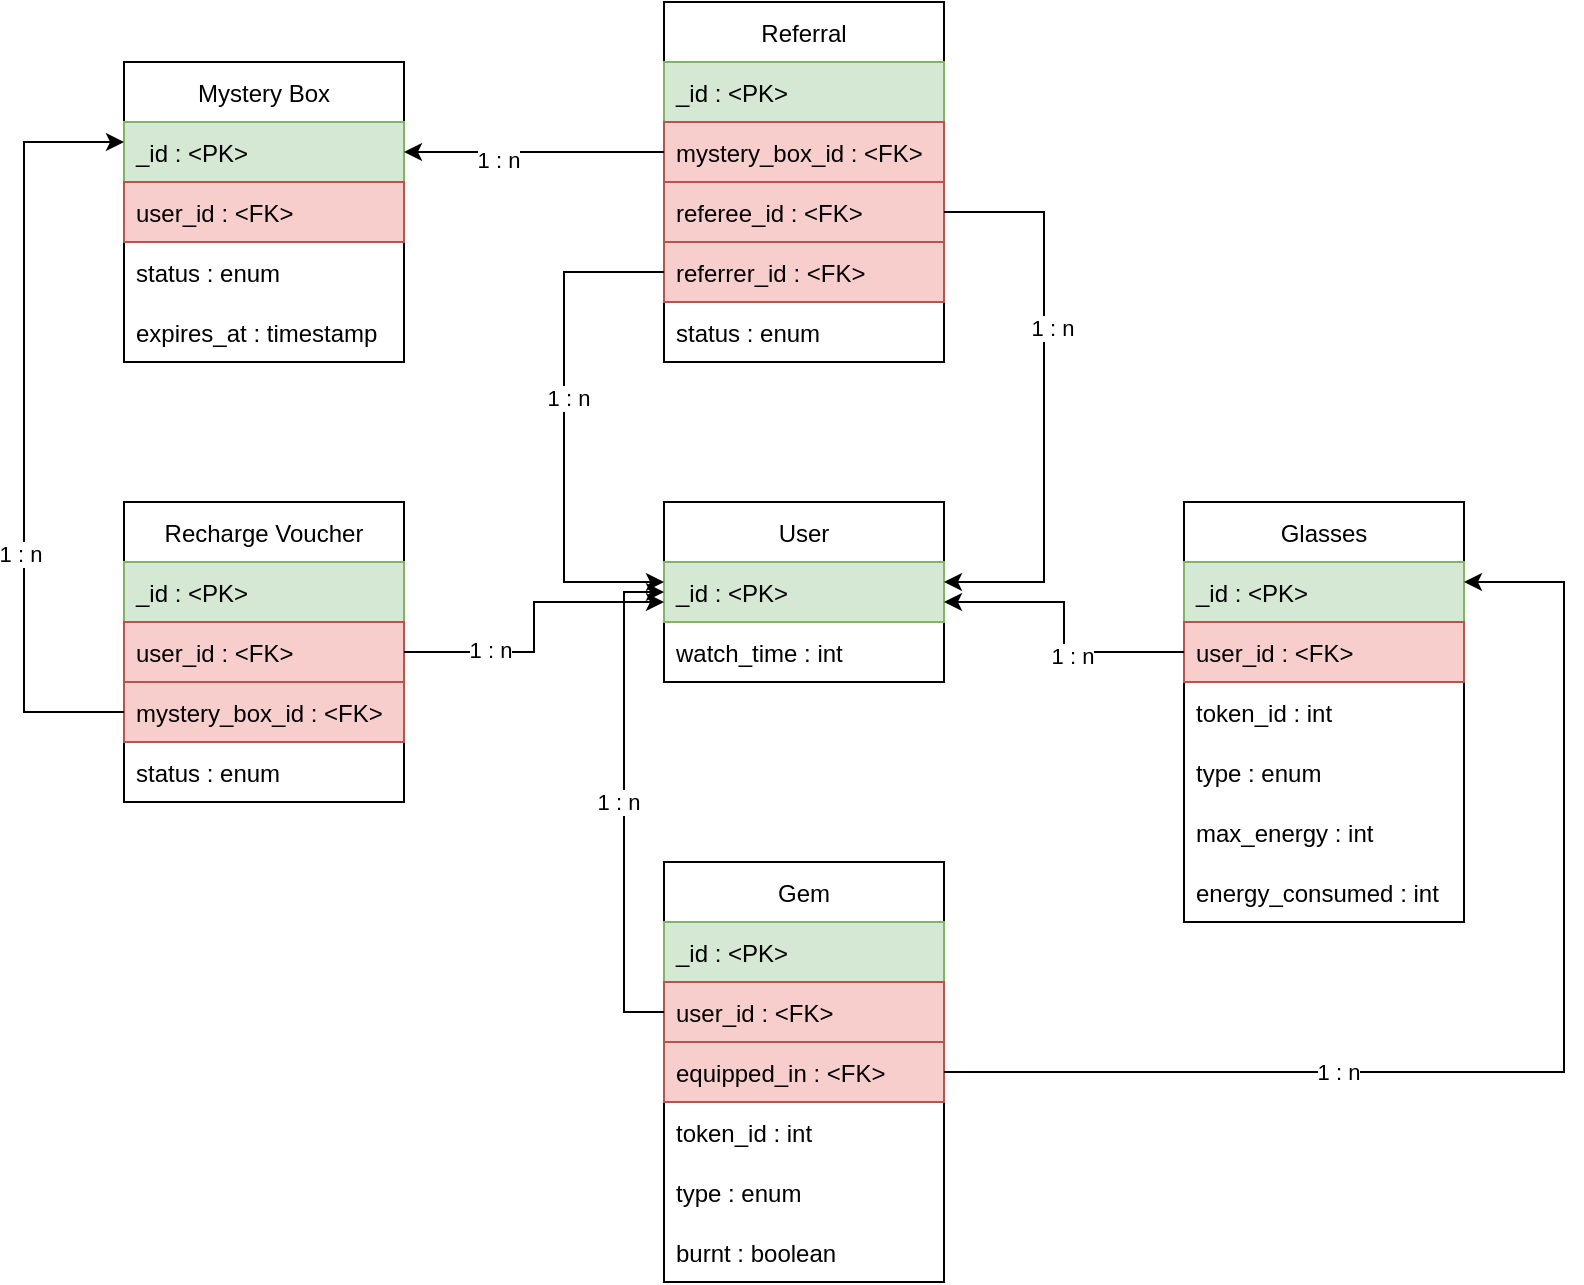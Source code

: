 <mxfile version="20.2.1" type="github">
  <diagram id="acP68zsj97dmY6Sf0IXW" name="Page-1">
    <mxGraphModel dx="279" dy="534" grid="1" gridSize="10" guides="1" tooltips="1" connect="1" arrows="1" fold="1" page="1" pageScale="1" pageWidth="827" pageHeight="1169" math="0" shadow="0">
      <root>
        <mxCell id="0" />
        <mxCell id="1" parent="0" />
        <mxCell id="Qq_VRPktxRhrN_NKrk4j-2" value="Mystery Box" style="swimlane;fontStyle=0;childLayout=stackLayout;horizontal=1;startSize=30;horizontalStack=0;resizeParent=1;resizeParentMax=0;resizeLast=0;collapsible=1;marginBottom=0;" parent="1" vertex="1">
          <mxGeometry x="1150" y="470" width="140" height="150" as="geometry">
            <mxRectangle x="1101" y="490" width="60" height="30" as="alternateBounds" />
          </mxGeometry>
        </mxCell>
        <mxCell id="Qq_VRPktxRhrN_NKrk4j-3" value="_id : &lt;PK&gt;" style="text;strokeColor=#82b366;fillColor=#d5e8d4;align=left;verticalAlign=middle;spacingLeft=4;spacingRight=4;overflow=hidden;points=[[0,0.5],[1,0.5]];portConstraint=eastwest;rotatable=0;" parent="Qq_VRPktxRhrN_NKrk4j-2" vertex="1">
          <mxGeometry y="30" width="140" height="30" as="geometry" />
        </mxCell>
        <mxCell id="Qq_VRPktxRhrN_NKrk4j-6" value="user_id : &lt;FK&gt;" style="text;strokeColor=#b85450;fillColor=#f8cecc;align=left;verticalAlign=middle;spacingLeft=4;spacingRight=4;overflow=hidden;points=[[0,0.5],[1,0.5]];portConstraint=eastwest;rotatable=0;" parent="Qq_VRPktxRhrN_NKrk4j-2" vertex="1">
          <mxGeometry y="60" width="140" height="30" as="geometry" />
        </mxCell>
        <mxCell id="Qq_VRPktxRhrN_NKrk4j-7" value="status : enum" style="text;strokeColor=none;fillColor=none;align=left;verticalAlign=middle;spacingLeft=4;spacingRight=4;overflow=hidden;points=[[0,0.5],[1,0.5]];portConstraint=eastwest;rotatable=0;" parent="Qq_VRPktxRhrN_NKrk4j-2" vertex="1">
          <mxGeometry y="90" width="140" height="30" as="geometry" />
        </mxCell>
        <mxCell id="Qq_VRPktxRhrN_NKrk4j-8" value="expires_at : timestamp" style="text;strokeColor=none;fillColor=none;align=left;verticalAlign=middle;spacingLeft=4;spacingRight=4;overflow=hidden;points=[[0,0.5],[1,0.5]];portConstraint=eastwest;rotatable=0;" parent="Qq_VRPktxRhrN_NKrk4j-2" vertex="1">
          <mxGeometry y="120" width="140" height="30" as="geometry" />
        </mxCell>
        <mxCell id="Qq_VRPktxRhrN_NKrk4j-9" value="Recharge Voucher" style="swimlane;fontStyle=0;childLayout=stackLayout;horizontal=1;startSize=30;horizontalStack=0;resizeParent=1;resizeParentMax=0;resizeLast=0;collapsible=1;marginBottom=0;" parent="1" vertex="1">
          <mxGeometry x="1150" y="690" width="140" height="150" as="geometry">
            <mxRectangle x="1101" y="490" width="60" height="30" as="alternateBounds" />
          </mxGeometry>
        </mxCell>
        <mxCell id="Qq_VRPktxRhrN_NKrk4j-10" value="_id : &lt;PK&gt;" style="text;strokeColor=#82b366;fillColor=#d5e8d4;align=left;verticalAlign=middle;spacingLeft=4;spacingRight=4;overflow=hidden;points=[[0,0.5],[1,0.5]];portConstraint=eastwest;rotatable=0;" parent="Qq_VRPktxRhrN_NKrk4j-9" vertex="1">
          <mxGeometry y="30" width="140" height="30" as="geometry" />
        </mxCell>
        <mxCell id="Qq_VRPktxRhrN_NKrk4j-11" value="user_id : &lt;FK&gt;" style="text;strokeColor=#b85450;fillColor=#f8cecc;align=left;verticalAlign=middle;spacingLeft=4;spacingRight=4;overflow=hidden;points=[[0,0.5],[1,0.5]];portConstraint=eastwest;rotatable=0;" parent="Qq_VRPktxRhrN_NKrk4j-9" vertex="1">
          <mxGeometry y="60" width="140" height="30" as="geometry" />
        </mxCell>
        <mxCell id="Qq_VRPktxRhrN_NKrk4j-12" value="mystery_box_id : &lt;FK&gt;" style="text;strokeColor=#b85450;fillColor=#f8cecc;align=left;verticalAlign=middle;spacingLeft=4;spacingRight=4;overflow=hidden;points=[[0,0.5],[1,0.5]];portConstraint=eastwest;rotatable=0;" parent="Qq_VRPktxRhrN_NKrk4j-9" vertex="1">
          <mxGeometry y="90" width="140" height="30" as="geometry" />
        </mxCell>
        <mxCell id="Qq_VRPktxRhrN_NKrk4j-13" value="status : enum" style="text;strokeColor=none;fillColor=none;align=left;verticalAlign=middle;spacingLeft=4;spacingRight=4;overflow=hidden;points=[[0,0.5],[1,0.5]];portConstraint=eastwest;rotatable=0;" parent="Qq_VRPktxRhrN_NKrk4j-9" vertex="1">
          <mxGeometry y="120" width="140" height="30" as="geometry" />
        </mxCell>
        <mxCell id="Qq_VRPktxRhrN_NKrk4j-14" value="Gem" style="swimlane;fontStyle=0;childLayout=stackLayout;horizontal=1;startSize=30;horizontalStack=0;resizeParent=1;resizeParentMax=0;resizeLast=0;collapsible=1;marginBottom=0;" parent="1" vertex="1">
          <mxGeometry x="1420" y="870" width="140" height="210" as="geometry">
            <mxRectangle x="1101" y="490" width="60" height="30" as="alternateBounds" />
          </mxGeometry>
        </mxCell>
        <mxCell id="Qq_VRPktxRhrN_NKrk4j-15" value="_id : &lt;PK&gt;" style="text;strokeColor=#82b366;fillColor=#d5e8d4;align=left;verticalAlign=middle;spacingLeft=4;spacingRight=4;overflow=hidden;points=[[0,0.5],[1,0.5]];portConstraint=eastwest;rotatable=0;" parent="Qq_VRPktxRhrN_NKrk4j-14" vertex="1">
          <mxGeometry y="30" width="140" height="30" as="geometry" />
        </mxCell>
        <mxCell id="Qq_VRPktxRhrN_NKrk4j-16" value="user_id : &lt;FK&gt;" style="text;strokeColor=#b85450;fillColor=#f8cecc;align=left;verticalAlign=middle;spacingLeft=4;spacingRight=4;overflow=hidden;points=[[0,0.5],[1,0.5]];portConstraint=eastwest;rotatable=0;" parent="Qq_VRPktxRhrN_NKrk4j-14" vertex="1">
          <mxGeometry y="60" width="140" height="30" as="geometry" />
        </mxCell>
        <mxCell id="Qq_VRPktxRhrN_NKrk4j-44" value="equipped_in : &lt;FK&gt;" style="text;strokeColor=#b85450;fillColor=#f8cecc;align=left;verticalAlign=middle;spacingLeft=4;spacingRight=4;overflow=hidden;points=[[0,0.5],[1,0.5]];portConstraint=eastwest;rotatable=0;" parent="Qq_VRPktxRhrN_NKrk4j-14" vertex="1">
          <mxGeometry y="90" width="140" height="30" as="geometry" />
        </mxCell>
        <mxCell id="Qq_VRPktxRhrN_NKrk4j-17" value="token_id : int" style="text;strokeColor=none;fillColor=none;align=left;verticalAlign=middle;spacingLeft=4;spacingRight=4;overflow=hidden;points=[[0,0.5],[1,0.5]];portConstraint=eastwest;rotatable=0;" parent="Qq_VRPktxRhrN_NKrk4j-14" vertex="1">
          <mxGeometry y="120" width="140" height="30" as="geometry" />
        </mxCell>
        <mxCell id="Qq_VRPktxRhrN_NKrk4j-18" value="type : enum" style="text;strokeColor=none;fillColor=none;align=left;verticalAlign=middle;spacingLeft=4;spacingRight=4;overflow=hidden;points=[[0,0.5],[1,0.5]];portConstraint=eastwest;rotatable=0;" parent="Qq_VRPktxRhrN_NKrk4j-14" vertex="1">
          <mxGeometry y="150" width="140" height="30" as="geometry" />
        </mxCell>
        <mxCell id="Qq_VRPktxRhrN_NKrk4j-49" value="burnt : boolean" style="text;strokeColor=none;fillColor=none;align=left;verticalAlign=middle;spacingLeft=4;spacingRight=4;overflow=hidden;points=[[0,0.5],[1,0.5]];portConstraint=eastwest;rotatable=0;" parent="Qq_VRPktxRhrN_NKrk4j-14" vertex="1">
          <mxGeometry y="180" width="140" height="30" as="geometry" />
        </mxCell>
        <mxCell id="Qq_VRPktxRhrN_NKrk4j-19" value="Glasses" style="swimlane;fontStyle=0;childLayout=stackLayout;horizontal=1;startSize=30;horizontalStack=0;resizeParent=1;resizeParentMax=0;resizeLast=0;collapsible=1;marginBottom=0;" parent="1" vertex="1">
          <mxGeometry x="1680" y="690" width="140" height="210" as="geometry">
            <mxRectangle x="1101" y="490" width="60" height="30" as="alternateBounds" />
          </mxGeometry>
        </mxCell>
        <mxCell id="Qq_VRPktxRhrN_NKrk4j-20" value="_id : &lt;PK&gt;" style="text;strokeColor=#82b366;fillColor=#d5e8d4;align=left;verticalAlign=middle;spacingLeft=4;spacingRight=4;overflow=hidden;points=[[0,0.5],[1,0.5]];portConstraint=eastwest;rotatable=0;" parent="Qq_VRPktxRhrN_NKrk4j-19" vertex="1">
          <mxGeometry y="30" width="140" height="30" as="geometry" />
        </mxCell>
        <mxCell id="Qq_VRPktxRhrN_NKrk4j-21" value="user_id : &lt;FK&gt;" style="text;strokeColor=#b85450;fillColor=#f8cecc;align=left;verticalAlign=middle;spacingLeft=4;spacingRight=4;overflow=hidden;points=[[0,0.5],[1,0.5]];portConstraint=eastwest;rotatable=0;" parent="Qq_VRPktxRhrN_NKrk4j-19" vertex="1">
          <mxGeometry y="60" width="140" height="30" as="geometry" />
        </mxCell>
        <mxCell id="Qq_VRPktxRhrN_NKrk4j-35" value="token_id : int" style="text;strokeColor=none;fillColor=none;align=left;verticalAlign=middle;spacingLeft=4;spacingRight=4;overflow=hidden;points=[[0,0.5],[1,0.5]];portConstraint=eastwest;rotatable=0;" parent="Qq_VRPktxRhrN_NKrk4j-19" vertex="1">
          <mxGeometry y="90" width="140" height="30" as="geometry" />
        </mxCell>
        <mxCell id="Qq_VRPktxRhrN_NKrk4j-36" value="type : enum" style="text;strokeColor=none;fillColor=none;align=left;verticalAlign=middle;spacingLeft=4;spacingRight=4;overflow=hidden;points=[[0,0.5],[1,0.5]];portConstraint=eastwest;rotatable=0;" parent="Qq_VRPktxRhrN_NKrk4j-19" vertex="1">
          <mxGeometry y="120" width="140" height="30" as="geometry" />
        </mxCell>
        <mxCell id="Qq_VRPktxRhrN_NKrk4j-22" value="max_energy : int" style="text;strokeColor=none;fillColor=none;align=left;verticalAlign=middle;spacingLeft=4;spacingRight=4;overflow=hidden;points=[[0,0.5],[1,0.5]];portConstraint=eastwest;rotatable=0;" parent="Qq_VRPktxRhrN_NKrk4j-19" vertex="1">
          <mxGeometry y="150" width="140" height="30" as="geometry" />
        </mxCell>
        <mxCell id="Qq_VRPktxRhrN_NKrk4j-23" value="energy_consumed : int" style="text;strokeColor=none;fillColor=none;align=left;verticalAlign=middle;spacingLeft=4;spacingRight=4;overflow=hidden;points=[[0,0.5],[1,0.5]];portConstraint=eastwest;rotatable=0;" parent="Qq_VRPktxRhrN_NKrk4j-19" vertex="1">
          <mxGeometry y="180" width="140" height="30" as="geometry" />
        </mxCell>
        <mxCell id="Qq_VRPktxRhrN_NKrk4j-24" value="User" style="swimlane;fontStyle=0;childLayout=stackLayout;horizontal=1;startSize=30;horizontalStack=0;resizeParent=1;resizeParentMax=0;resizeLast=0;collapsible=1;marginBottom=0;" parent="1" vertex="1">
          <mxGeometry x="1420" y="690" width="140" height="90" as="geometry">
            <mxRectangle x="1101" y="490" width="60" height="30" as="alternateBounds" />
          </mxGeometry>
        </mxCell>
        <mxCell id="Qq_VRPktxRhrN_NKrk4j-25" value="_id : &lt;PK&gt;" style="text;strokeColor=#82b366;fillColor=#d5e8d4;align=left;verticalAlign=middle;spacingLeft=4;spacingRight=4;overflow=hidden;points=[[0,0.5],[1,0.5]];portConstraint=eastwest;rotatable=0;" parent="Qq_VRPktxRhrN_NKrk4j-24" vertex="1">
          <mxGeometry y="30" width="140" height="30" as="geometry" />
        </mxCell>
        <mxCell id="Qq_VRPktxRhrN_NKrk4j-26" value="watch_time : int" style="text;strokeColor=none;fillColor=none;align=left;verticalAlign=middle;spacingLeft=4;spacingRight=4;overflow=hidden;points=[[0,0.5],[1,0.5]];portConstraint=eastwest;rotatable=0;" parent="Qq_VRPktxRhrN_NKrk4j-24" vertex="1">
          <mxGeometry y="60" width="140" height="30" as="geometry" />
        </mxCell>
        <mxCell id="Qq_VRPktxRhrN_NKrk4j-29" value="Referral" style="swimlane;fontStyle=0;childLayout=stackLayout;horizontal=1;startSize=30;horizontalStack=0;resizeParent=1;resizeParentMax=0;resizeLast=0;collapsible=1;marginBottom=0;" parent="1" vertex="1">
          <mxGeometry x="1420" y="440" width="140" height="180" as="geometry">
            <mxRectangle x="1101" y="490" width="60" height="30" as="alternateBounds" />
          </mxGeometry>
        </mxCell>
        <mxCell id="Qq_VRPktxRhrN_NKrk4j-30" value="_id : &lt;PK&gt;" style="text;strokeColor=#82b366;fillColor=#d5e8d4;align=left;verticalAlign=middle;spacingLeft=4;spacingRight=4;overflow=hidden;points=[[0,0.5],[1,0.5]];portConstraint=eastwest;rotatable=0;" parent="Qq_VRPktxRhrN_NKrk4j-29" vertex="1">
          <mxGeometry y="30" width="140" height="30" as="geometry" />
        </mxCell>
        <mxCell id="Qq_VRPktxRhrN_NKrk4j-33" value="mystery_box_id : &lt;FK&gt;" style="text;strokeColor=#b85450;fillColor=#f8cecc;align=left;verticalAlign=middle;spacingLeft=4;spacingRight=4;overflow=hidden;points=[[0,0.5],[1,0.5]];portConstraint=eastwest;rotatable=0;" parent="Qq_VRPktxRhrN_NKrk4j-29" vertex="1">
          <mxGeometry y="60" width="140" height="30" as="geometry" />
        </mxCell>
        <mxCell id="Qq_VRPktxRhrN_NKrk4j-32" value="referee_id : &lt;FK&gt;" style="text;strokeColor=#b85450;fillColor=#f8cecc;align=left;verticalAlign=middle;spacingLeft=4;spacingRight=4;overflow=hidden;points=[[0,0.5],[1,0.5]];portConstraint=eastwest;rotatable=0;" parent="Qq_VRPktxRhrN_NKrk4j-29" vertex="1">
          <mxGeometry y="90" width="140" height="30" as="geometry" />
        </mxCell>
        <mxCell id="Qq_VRPktxRhrN_NKrk4j-31" value="referrer_id : &lt;FK&gt;" style="text;strokeColor=#b85450;fillColor=#f8cecc;align=left;verticalAlign=middle;spacingLeft=4;spacingRight=4;overflow=hidden;points=[[0,0.5],[1,0.5]];portConstraint=eastwest;rotatable=0;" parent="Qq_VRPktxRhrN_NKrk4j-29" vertex="1">
          <mxGeometry y="120" width="140" height="30" as="geometry" />
        </mxCell>
        <mxCell id="Qq_VRPktxRhrN_NKrk4j-34" value="status : enum" style="text;strokeColor=none;fillColor=none;align=left;verticalAlign=middle;spacingLeft=4;spacingRight=4;overflow=hidden;points=[[0,0.5],[1,0.5]];portConstraint=eastwest;rotatable=0;" parent="Qq_VRPktxRhrN_NKrk4j-29" vertex="1">
          <mxGeometry y="150" width="140" height="30" as="geometry" />
        </mxCell>
        <mxCell id="Qq_VRPktxRhrN_NKrk4j-38" style="edgeStyle=orthogonalEdgeStyle;rounded=0;orthogonalLoop=1;jettySize=auto;html=1;" parent="1" source="Qq_VRPktxRhrN_NKrk4j-31" target="Qq_VRPktxRhrN_NKrk4j-25" edge="1">
          <mxGeometry relative="1" as="geometry">
            <Array as="points">
              <mxPoint x="1370" y="575" />
              <mxPoint x="1370" y="730" />
            </Array>
          </mxGeometry>
        </mxCell>
        <mxCell id="Qq_VRPktxRhrN_NKrk4j-54" value="1 : n" style="edgeLabel;html=1;align=center;verticalAlign=middle;resizable=0;points=[];" parent="Qq_VRPktxRhrN_NKrk4j-38" vertex="1" connectable="0">
          <mxGeometry x="-0.119" y="2" relative="1" as="geometry">
            <mxPoint as="offset" />
          </mxGeometry>
        </mxCell>
        <mxCell id="Qq_VRPktxRhrN_NKrk4j-39" style="edgeStyle=orthogonalEdgeStyle;rounded=0;orthogonalLoop=1;jettySize=auto;html=1;" parent="1" source="Qq_VRPktxRhrN_NKrk4j-32" target="Qq_VRPktxRhrN_NKrk4j-25" edge="1">
          <mxGeometry relative="1" as="geometry">
            <Array as="points">
              <mxPoint x="1610" y="545" />
              <mxPoint x="1610" y="730" />
            </Array>
          </mxGeometry>
        </mxCell>
        <mxCell id="Qq_VRPktxRhrN_NKrk4j-53" value="1 : n" style="edgeLabel;html=1;align=center;verticalAlign=middle;resizable=0;points=[];" parent="Qq_VRPktxRhrN_NKrk4j-39" vertex="1" connectable="0">
          <mxGeometry x="-0.245" y="4" relative="1" as="geometry">
            <mxPoint as="offset" />
          </mxGeometry>
        </mxCell>
        <mxCell id="Qq_VRPktxRhrN_NKrk4j-40" style="edgeStyle=orthogonalEdgeStyle;rounded=0;orthogonalLoop=1;jettySize=auto;html=1;" parent="1" source="Qq_VRPktxRhrN_NKrk4j-33" target="Qq_VRPktxRhrN_NKrk4j-3" edge="1">
          <mxGeometry relative="1" as="geometry">
            <Array as="points" />
          </mxGeometry>
        </mxCell>
        <mxCell id="Qq_VRPktxRhrN_NKrk4j-52" value="1 : n" style="edgeLabel;html=1;align=center;verticalAlign=middle;resizable=0;points=[];" parent="Qq_VRPktxRhrN_NKrk4j-40" vertex="1" connectable="0">
          <mxGeometry x="0.277" y="4" relative="1" as="geometry">
            <mxPoint as="offset" />
          </mxGeometry>
        </mxCell>
        <mxCell id="Qq_VRPktxRhrN_NKrk4j-41" style="edgeStyle=orthogonalEdgeStyle;rounded=0;orthogonalLoop=1;jettySize=auto;html=1;" parent="1" source="Qq_VRPktxRhrN_NKrk4j-21" target="Qq_VRPktxRhrN_NKrk4j-25" edge="1">
          <mxGeometry relative="1" as="geometry">
            <Array as="points">
              <mxPoint x="1620" y="765" />
              <mxPoint x="1620" y="740" />
            </Array>
          </mxGeometry>
        </mxCell>
        <mxCell id="Qq_VRPktxRhrN_NKrk4j-56" value="1 : n" style="edgeLabel;html=1;align=center;verticalAlign=middle;resizable=0;points=[];" parent="Qq_VRPktxRhrN_NKrk4j-41" vertex="1" connectable="0">
          <mxGeometry x="-0.223" y="2" relative="1" as="geometry">
            <mxPoint as="offset" />
          </mxGeometry>
        </mxCell>
        <mxCell id="Qq_VRPktxRhrN_NKrk4j-42" style="edgeStyle=orthogonalEdgeStyle;rounded=0;orthogonalLoop=1;jettySize=auto;html=1;" parent="1" source="Qq_VRPktxRhrN_NKrk4j-11" target="Qq_VRPktxRhrN_NKrk4j-25" edge="1">
          <mxGeometry relative="1" as="geometry">
            <Array as="points">
              <mxPoint x="1355" y="765" />
              <mxPoint x="1355" y="740" />
            </Array>
          </mxGeometry>
        </mxCell>
        <mxCell id="Qq_VRPktxRhrN_NKrk4j-55" value="1 : n" style="edgeLabel;html=1;align=center;verticalAlign=middle;resizable=0;points=[];" parent="Qq_VRPktxRhrN_NKrk4j-42" vertex="1" connectable="0">
          <mxGeometry x="-0.445" y="1" relative="1" as="geometry">
            <mxPoint as="offset" />
          </mxGeometry>
        </mxCell>
        <mxCell id="Qq_VRPktxRhrN_NKrk4j-43" style="edgeStyle=orthogonalEdgeStyle;rounded=0;orthogonalLoop=1;jettySize=auto;html=1;" parent="1" source="Qq_VRPktxRhrN_NKrk4j-16" target="Qq_VRPktxRhrN_NKrk4j-25" edge="1">
          <mxGeometry relative="1" as="geometry">
            <Array as="points">
              <mxPoint x="1400" y="945" />
              <mxPoint x="1400" y="735" />
            </Array>
          </mxGeometry>
        </mxCell>
        <mxCell id="Qq_VRPktxRhrN_NKrk4j-50" value="1 : n" style="edgeLabel;html=1;align=center;verticalAlign=middle;resizable=0;points=[];" parent="Qq_VRPktxRhrN_NKrk4j-43" vertex="1" connectable="0">
          <mxGeometry x="0.001" y="3" relative="1" as="geometry">
            <mxPoint as="offset" />
          </mxGeometry>
        </mxCell>
        <mxCell id="Qq_VRPktxRhrN_NKrk4j-45" style="edgeStyle=orthogonalEdgeStyle;rounded=0;orthogonalLoop=1;jettySize=auto;html=1;" parent="1" source="Qq_VRPktxRhrN_NKrk4j-44" target="Qq_VRPktxRhrN_NKrk4j-20" edge="1">
          <mxGeometry relative="1" as="geometry">
            <Array as="points">
              <mxPoint x="1870" y="975" />
              <mxPoint x="1870" y="730" />
            </Array>
          </mxGeometry>
        </mxCell>
        <mxCell id="Qq_VRPktxRhrN_NKrk4j-48" value="1 : n" style="edgeLabel;html=1;align=center;verticalAlign=middle;resizable=0;points=[];" parent="Qq_VRPktxRhrN_NKrk4j-45" vertex="1" connectable="0">
          <mxGeometry x="-0.349" relative="1" as="geometry">
            <mxPoint as="offset" />
          </mxGeometry>
        </mxCell>
        <mxCell id="Qq_VRPktxRhrN_NKrk4j-46" style="edgeStyle=orthogonalEdgeStyle;rounded=0;orthogonalLoop=1;jettySize=auto;html=1;" parent="1" source="Qq_VRPktxRhrN_NKrk4j-12" target="Qq_VRPktxRhrN_NKrk4j-3" edge="1">
          <mxGeometry relative="1" as="geometry">
            <Array as="points">
              <mxPoint x="1100" y="795" />
              <mxPoint x="1100" y="510" />
            </Array>
          </mxGeometry>
        </mxCell>
        <mxCell id="Qq_VRPktxRhrN_NKrk4j-51" value="1 : n" style="edgeLabel;html=1;align=center;verticalAlign=middle;resizable=0;points=[];" parent="Qq_VRPktxRhrN_NKrk4j-46" vertex="1" connectable="0">
          <mxGeometry x="-0.33" y="2" relative="1" as="geometry">
            <mxPoint as="offset" />
          </mxGeometry>
        </mxCell>
        <mxCell id="SlW-6Pqc8iMzNGscH7Fc-1" value="" style="shape=image;html=1;verticalAlign=top;verticalLabelPosition=bottom;labelBackgroundColor=#ffffff;imageAspect=0;aspect=fixed;image=https://cdn2.iconfinder.com/data/icons/crystalproject/Open-Office-Icons/stock_list_enum.png" vertex="1" parent="1">
          <mxGeometry x="1380" y="730" width="24" height="24" as="geometry" />
        </mxCell>
      </root>
    </mxGraphModel>
  </diagram>
</mxfile>
